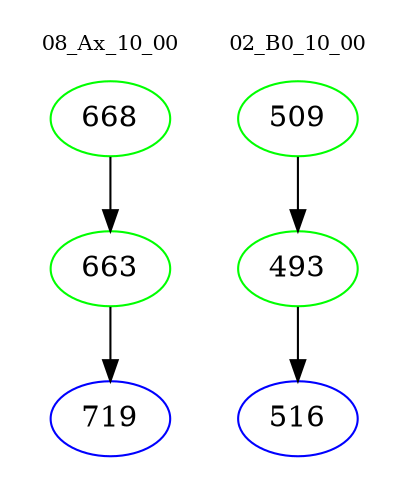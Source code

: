 digraph{
subgraph cluster_0 {
color = white
label = "08_Ax_10_00";
fontsize=10;
T0_668 [label="668", color="green"]
T0_668 -> T0_663 [color="black"]
T0_663 [label="663", color="green"]
T0_663 -> T0_719 [color="black"]
T0_719 [label="719", color="blue"]
}
subgraph cluster_1 {
color = white
label = "02_B0_10_00";
fontsize=10;
T1_509 [label="509", color="green"]
T1_509 -> T1_493 [color="black"]
T1_493 [label="493", color="green"]
T1_493 -> T1_516 [color="black"]
T1_516 [label="516", color="blue"]
}
}
